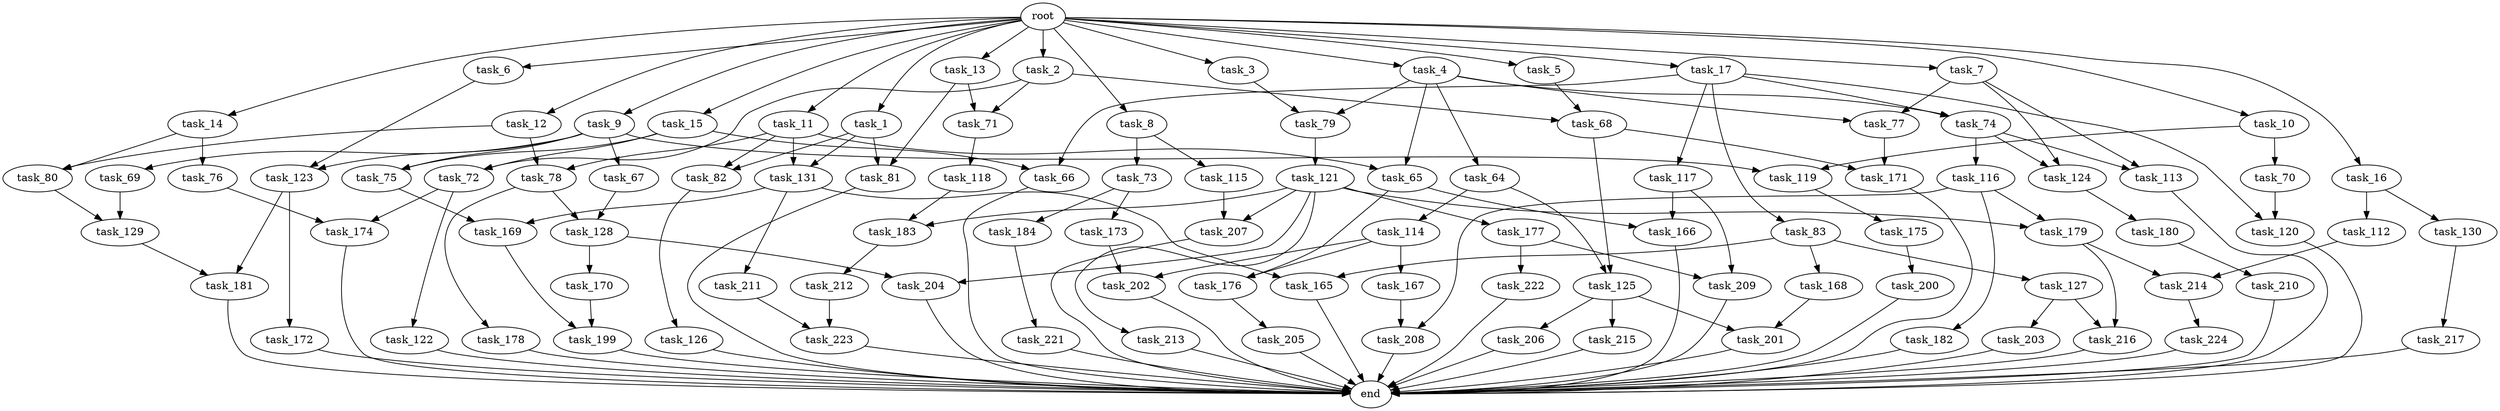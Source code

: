 digraph G {
  task_181 [size="2233382993.920000"];
  task_11 [size="2.048000"];
  task_175 [size="429496729.600000"];
  task_171 [size="893353197.568000"];
  task_64 [size="1717986918.400000"];
  task_179 [size="996432412.672000"];
  task_17 [size="2.048000"];
  task_178 [size="618475290.624000"];
  task_180 [size="618475290.624000"];
  task_202 [size="687194767.360000"];
  task_217 [size="841813590.016000"];
  task_126 [size="618475290.624000"];
  task_69 [size="154618822.656000"];
  task_174 [size="1460288880.640000"];
  task_209 [size="687194767.360000"];
  task_199 [size="1168231104.512000"];
  task_73 [size="841813590.016000"];
  task_124 [size="1683627180.032000"];
  task_224 [size="1717986918.400000"];
  task_67 [size="154618822.656000"];
  task_113 [size="1683627180.032000"];
  task_7 [size="2.048000"];
  task_79 [size="2147483648.000000"];
  task_177 [size="841813590.016000"];
  task_205 [size="841813590.016000"];
  task_216 [size="1529008357.376000"];
  task_115 [size="841813590.016000"];
  task_116 [size="841813590.016000"];
  task_130 [size="274877906.944000"];
  task_75 [size="1254130450.432000"];
  task_176 [size="910533066.752000"];
  task_206 [size="618475290.624000"];
  task_203 [size="1099511627.776000"];
  task_166 [size="910533066.752000"];
  task_212 [size="1717986918.400000"];
  task_119 [size="309237645.312000"];
  task_81 [size="1821066133.504000"];
  task_112 [size="274877906.944000"];
  task_121 [size="429496729.600000"];
  task_83 [size="618475290.624000"];
  task_80 [size="3109556322.304000"];
  task_3 [size="2.048000"];
  task_207 [size="1683627180.032000"];
  task_14 [size="2.048000"];
  task_125 [size="773094113.280000"];
  task_223 [size="2336462209.024000"];
  task_215 [size="618475290.624000"];
  task_117 [size="618475290.624000"];
  task_120 [size="2010044694.528000"];
  task_9 [size="2.048000"];
  task_214 [size="498216206.336000"];
  task_16 [size="2.048000"];
  end [size="0.000000"];
  root [size="0.000000"];
  task_184 [size="841813590.016000"];
  task_128 [size="687194767.360000"];
  task_165 [size="2233382993.920000"];
  task_4 [size="2.048000"];
  task_70 [size="154618822.656000"];
  task_65 [size="2336462209.024000"];
  task_78 [size="2336462209.024000"];
  task_13 [size="2.048000"];
  task_66 [size="1717986918.400000"];
  task_210 [size="154618822.656000"];
  task_5 [size="2.048000"];
  task_169 [size="1683627180.032000"];
  task_204 [size="2233382993.920000"];
  task_170 [size="1391569403.904000"];
  task_200 [size="1099511627.776000"];
  task_6 [size="2.048000"];
  task_122 [size="68719476.736000"];
  task_172 [size="1391569403.904000"];
  task_201 [size="2336462209.024000"];
  task_127 [size="1391569403.904000"];
  task_213 [size="841813590.016000"];
  task_15 [size="2.048000"];
  task_129 [size="1666447310.848000"];
  task_10 [size="2.048000"];
  task_118 [size="1099511627.776000"];
  task_182 [size="154618822.656000"];
  task_74 [size="2336462209.024000"];
  task_173 [size="841813590.016000"];
  task_221 [size="1717986918.400000"];
  task_1 [size="2.048000"];
  task_208 [size="1546188226.560000"];
  task_222 [size="618475290.624000"];
  task_131 [size="2010044694.528000"];
  task_68 [size="584115552.256000"];
  task_168 [size="1391569403.904000"];
  task_2 [size="2.048000"];
  task_72 [size="1254130450.432000"];
  task_71 [size="584115552.256000"];
  task_114 [size="154618822.656000"];
  task_12 [size="2.048000"];
  task_8 [size="2.048000"];
  task_167 [size="68719476.736000"];
  task_123 [size="1254130450.432000"];
  task_82 [size="2010044694.528000"];
  task_211 [size="841813590.016000"];
  task_77 [size="2559800508.416000"];
  task_76 [size="1391569403.904000"];
  task_183 [size="2559800508.416000"];

  task_181 -> end [size="1.000000"];
  task_11 -> task_65 [size="301989888.000000"];
  task_11 -> task_78 [size="301989888.000000"];
  task_11 -> task_131 [size="301989888.000000"];
  task_11 -> task_82 [size="301989888.000000"];
  task_175 -> task_200 [size="536870912.000000"];
  task_171 -> end [size="1.000000"];
  task_64 -> task_114 [size="75497472.000000"];
  task_64 -> task_125 [size="75497472.000000"];
  task_179 -> task_214 [size="209715200.000000"];
  task_179 -> task_216 [size="209715200.000000"];
  task_17 -> task_66 [size="301989888.000000"];
  task_17 -> task_120 [size="301989888.000000"];
  task_17 -> task_74 [size="301989888.000000"];
  task_17 -> task_117 [size="301989888.000000"];
  task_17 -> task_83 [size="301989888.000000"];
  task_178 -> end [size="1.000000"];
  task_180 -> task_210 [size="75497472.000000"];
  task_202 -> end [size="1.000000"];
  task_217 -> end [size="1.000000"];
  task_126 -> end [size="1.000000"];
  task_69 -> task_129 [size="134217728.000000"];
  task_174 -> end [size="1.000000"];
  task_209 -> end [size="1.000000"];
  task_199 -> end [size="1.000000"];
  task_73 -> task_173 [size="411041792.000000"];
  task_73 -> task_184 [size="411041792.000000"];
  task_124 -> task_180 [size="301989888.000000"];
  task_224 -> end [size="1.000000"];
  task_67 -> task_128 [size="33554432.000000"];
  task_113 -> end [size="1.000000"];
  task_7 -> task_113 [size="411041792.000000"];
  task_7 -> task_124 [size="411041792.000000"];
  task_7 -> task_77 [size="411041792.000000"];
  task_79 -> task_121 [size="209715200.000000"];
  task_177 -> task_209 [size="301989888.000000"];
  task_177 -> task_222 [size="301989888.000000"];
  task_205 -> end [size="1.000000"];
  task_216 -> end [size="1.000000"];
  task_115 -> task_207 [size="411041792.000000"];
  task_116 -> task_179 [size="75497472.000000"];
  task_116 -> task_182 [size="75497472.000000"];
  task_116 -> task_208 [size="75497472.000000"];
  task_130 -> task_217 [size="411041792.000000"];
  task_75 -> task_169 [size="411041792.000000"];
  task_176 -> task_205 [size="411041792.000000"];
  task_206 -> end [size="1.000000"];
  task_203 -> end [size="1.000000"];
  task_166 -> end [size="1.000000"];
  task_212 -> task_223 [size="838860800.000000"];
  task_119 -> task_175 [size="209715200.000000"];
  task_81 -> end [size="1.000000"];
  task_112 -> task_214 [size="33554432.000000"];
  task_121 -> task_183 [size="411041792.000000"];
  task_121 -> task_177 [size="411041792.000000"];
  task_121 -> task_207 [size="411041792.000000"];
  task_121 -> task_204 [size="411041792.000000"];
  task_121 -> task_179 [size="411041792.000000"];
  task_121 -> task_213 [size="411041792.000000"];
  task_83 -> task_165 [size="679477248.000000"];
  task_83 -> task_168 [size="679477248.000000"];
  task_83 -> task_127 [size="679477248.000000"];
  task_80 -> task_129 [size="679477248.000000"];
  task_3 -> task_79 [size="209715200.000000"];
  task_207 -> end [size="1.000000"];
  task_14 -> task_76 [size="679477248.000000"];
  task_14 -> task_80 [size="679477248.000000"];
  task_125 -> task_201 [size="301989888.000000"];
  task_125 -> task_215 [size="301989888.000000"];
  task_125 -> task_206 [size="301989888.000000"];
  task_223 -> end [size="1.000000"];
  task_215 -> end [size="1.000000"];
  task_117 -> task_209 [size="33554432.000000"];
  task_117 -> task_166 [size="33554432.000000"];
  task_120 -> end [size="1.000000"];
  task_9 -> task_69 [size="75497472.000000"];
  task_9 -> task_67 [size="75497472.000000"];
  task_9 -> task_123 [size="75497472.000000"];
  task_9 -> task_75 [size="75497472.000000"];
  task_9 -> task_119 [size="75497472.000000"];
  task_214 -> task_224 [size="838860800.000000"];
  task_16 -> task_130 [size="134217728.000000"];
  task_16 -> task_112 [size="134217728.000000"];
  root -> task_15 [size="1.000000"];
  root -> task_16 [size="1.000000"];
  root -> task_5 [size="1.000000"];
  root -> task_11 [size="1.000000"];
  root -> task_3 [size="1.000000"];
  root -> task_12 [size="1.000000"];
  root -> task_8 [size="1.000000"];
  root -> task_6 [size="1.000000"];
  root -> task_17 [size="1.000000"];
  root -> task_7 [size="1.000000"];
  root -> task_1 [size="1.000000"];
  root -> task_4 [size="1.000000"];
  root -> task_2 [size="1.000000"];
  root -> task_13 [size="1.000000"];
  root -> task_14 [size="1.000000"];
  root -> task_9 [size="1.000000"];
  root -> task_10 [size="1.000000"];
  task_184 -> task_221 [size="838860800.000000"];
  task_128 -> task_204 [size="679477248.000000"];
  task_128 -> task_170 [size="679477248.000000"];
  task_165 -> end [size="1.000000"];
  task_4 -> task_65 [size="838860800.000000"];
  task_4 -> task_77 [size="838860800.000000"];
  task_4 -> task_64 [size="838860800.000000"];
  task_4 -> task_79 [size="838860800.000000"];
  task_4 -> task_74 [size="838860800.000000"];
  task_70 -> task_120 [size="679477248.000000"];
  task_65 -> task_166 [size="411041792.000000"];
  task_65 -> task_176 [size="411041792.000000"];
  task_78 -> task_178 [size="301989888.000000"];
  task_78 -> task_128 [size="301989888.000000"];
  task_13 -> task_81 [size="209715200.000000"];
  task_13 -> task_71 [size="209715200.000000"];
  task_66 -> end [size="1.000000"];
  task_210 -> end [size="1.000000"];
  task_5 -> task_68 [size="209715200.000000"];
  task_169 -> task_199 [size="536870912.000000"];
  task_204 -> end [size="1.000000"];
  task_170 -> task_199 [size="33554432.000000"];
  task_200 -> end [size="1.000000"];
  task_6 -> task_123 [size="536870912.000000"];
  task_122 -> end [size="1.000000"];
  task_172 -> end [size="1.000000"];
  task_201 -> end [size="1.000000"];
  task_127 -> task_216 [size="536870912.000000"];
  task_127 -> task_203 [size="536870912.000000"];
  task_213 -> end [size="1.000000"];
  task_15 -> task_66 [size="536870912.000000"];
  task_15 -> task_72 [size="536870912.000000"];
  task_15 -> task_75 [size="536870912.000000"];
  task_129 -> task_181 [size="411041792.000000"];
  task_10 -> task_119 [size="75497472.000000"];
  task_10 -> task_70 [size="75497472.000000"];
  task_118 -> task_183 [size="838860800.000000"];
  task_182 -> end [size="1.000000"];
  task_74 -> task_113 [size="411041792.000000"];
  task_74 -> task_124 [size="411041792.000000"];
  task_74 -> task_116 [size="411041792.000000"];
  task_173 -> task_202 [size="301989888.000000"];
  task_221 -> end [size="1.000000"];
  task_1 -> task_82 [size="679477248.000000"];
  task_1 -> task_131 [size="679477248.000000"];
  task_1 -> task_81 [size="679477248.000000"];
  task_208 -> end [size="1.000000"];
  task_222 -> end [size="1.000000"];
  task_131 -> task_169 [size="411041792.000000"];
  task_131 -> task_165 [size="411041792.000000"];
  task_131 -> task_211 [size="411041792.000000"];
  task_68 -> task_171 [size="301989888.000000"];
  task_68 -> task_125 [size="301989888.000000"];
  task_168 -> task_201 [size="838860800.000000"];
  task_2 -> task_68 [size="75497472.000000"];
  task_2 -> task_71 [size="75497472.000000"];
  task_2 -> task_72 [size="75497472.000000"];
  task_72 -> task_174 [size="33554432.000000"];
  task_72 -> task_122 [size="33554432.000000"];
  task_71 -> task_118 [size="536870912.000000"];
  task_114 -> task_176 [size="33554432.000000"];
  task_114 -> task_167 [size="33554432.000000"];
  task_114 -> task_202 [size="33554432.000000"];
  task_12 -> task_78 [size="838860800.000000"];
  task_12 -> task_80 [size="838860800.000000"];
  task_8 -> task_73 [size="411041792.000000"];
  task_8 -> task_115 [size="411041792.000000"];
  task_167 -> task_208 [size="679477248.000000"];
  task_123 -> task_181 [size="679477248.000000"];
  task_123 -> task_172 [size="679477248.000000"];
  task_82 -> task_126 [size="301989888.000000"];
  task_211 -> task_223 [size="301989888.000000"];
  task_77 -> task_171 [size="134217728.000000"];
  task_76 -> task_174 [size="679477248.000000"];
  task_183 -> task_212 [size="838860800.000000"];
}
